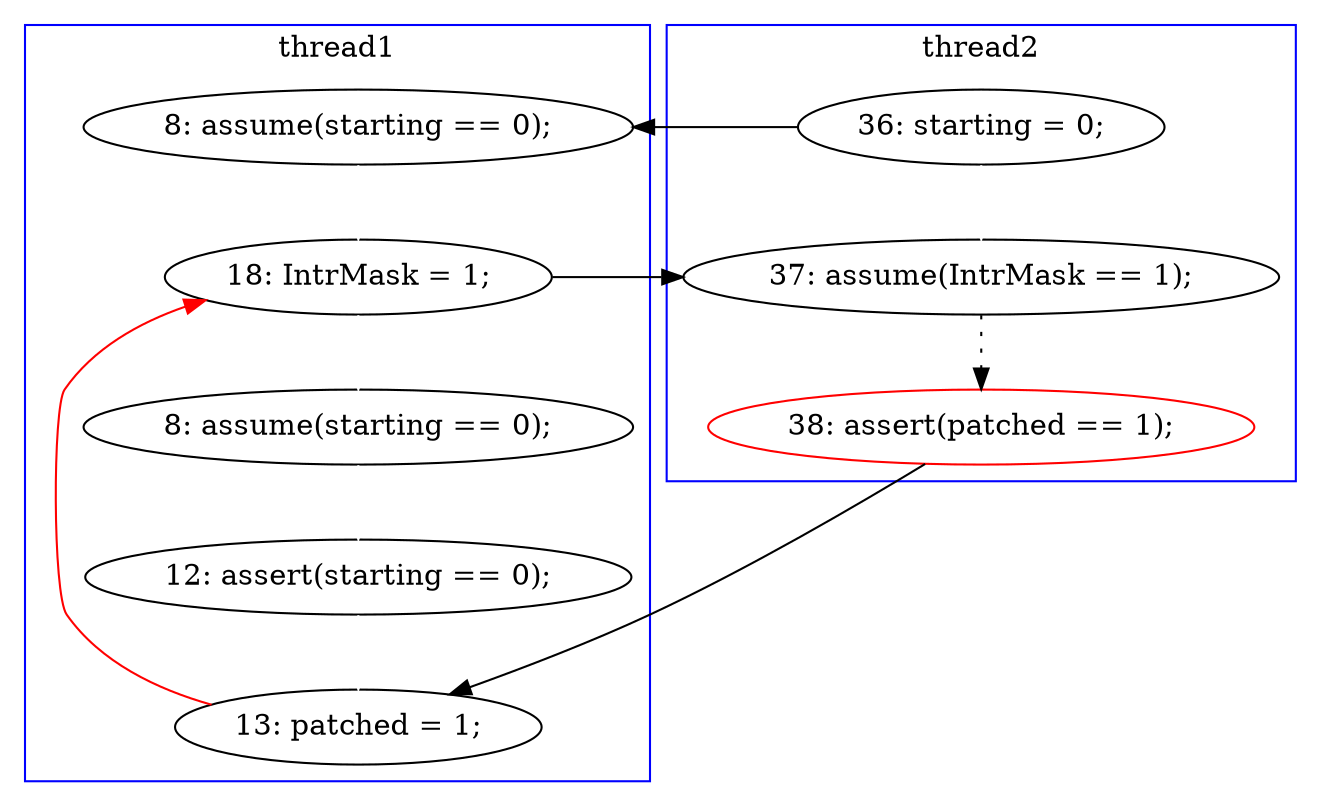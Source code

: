 digraph Counterexample {
	28 -> 32 [color = black, style = solid, constraint = false]
	30 -> 32 [color = white, style = solid]
	32 -> 18 [color = red, style = solid, constraint = false]
	18 -> 25 [color = black, style = solid, constraint = false]
	16 -> 18 [color = white, style = solid]
	9 -> 25 [color = white, style = solid]
	18 -> 22 [color = white, style = solid]
	25 -> 28 [color = black, style = dotted]
	22 -> 30 [color = white, style = solid]
	9 -> 16 [color = black, style = solid, constraint = false]
	subgraph cluster2 {
		label = thread2
		color = blue
		9  [label = "36: starting = 0;"]
		28  [label = "38: assert(patched == 1);", color = red]
		25  [label = "37: assume(IntrMask == 1);"]
	}
	subgraph cluster1 {
		label = thread1
		color = blue
		22  [label = "8: assume(starting == 0);"]
		30  [label = "12: assert(starting == 0);"]
		16  [label = "8: assume(starting == 0);"]
		18  [label = "18: IntrMask = 1;"]
		32  [label = "13: patched = 1;"]
	}
}